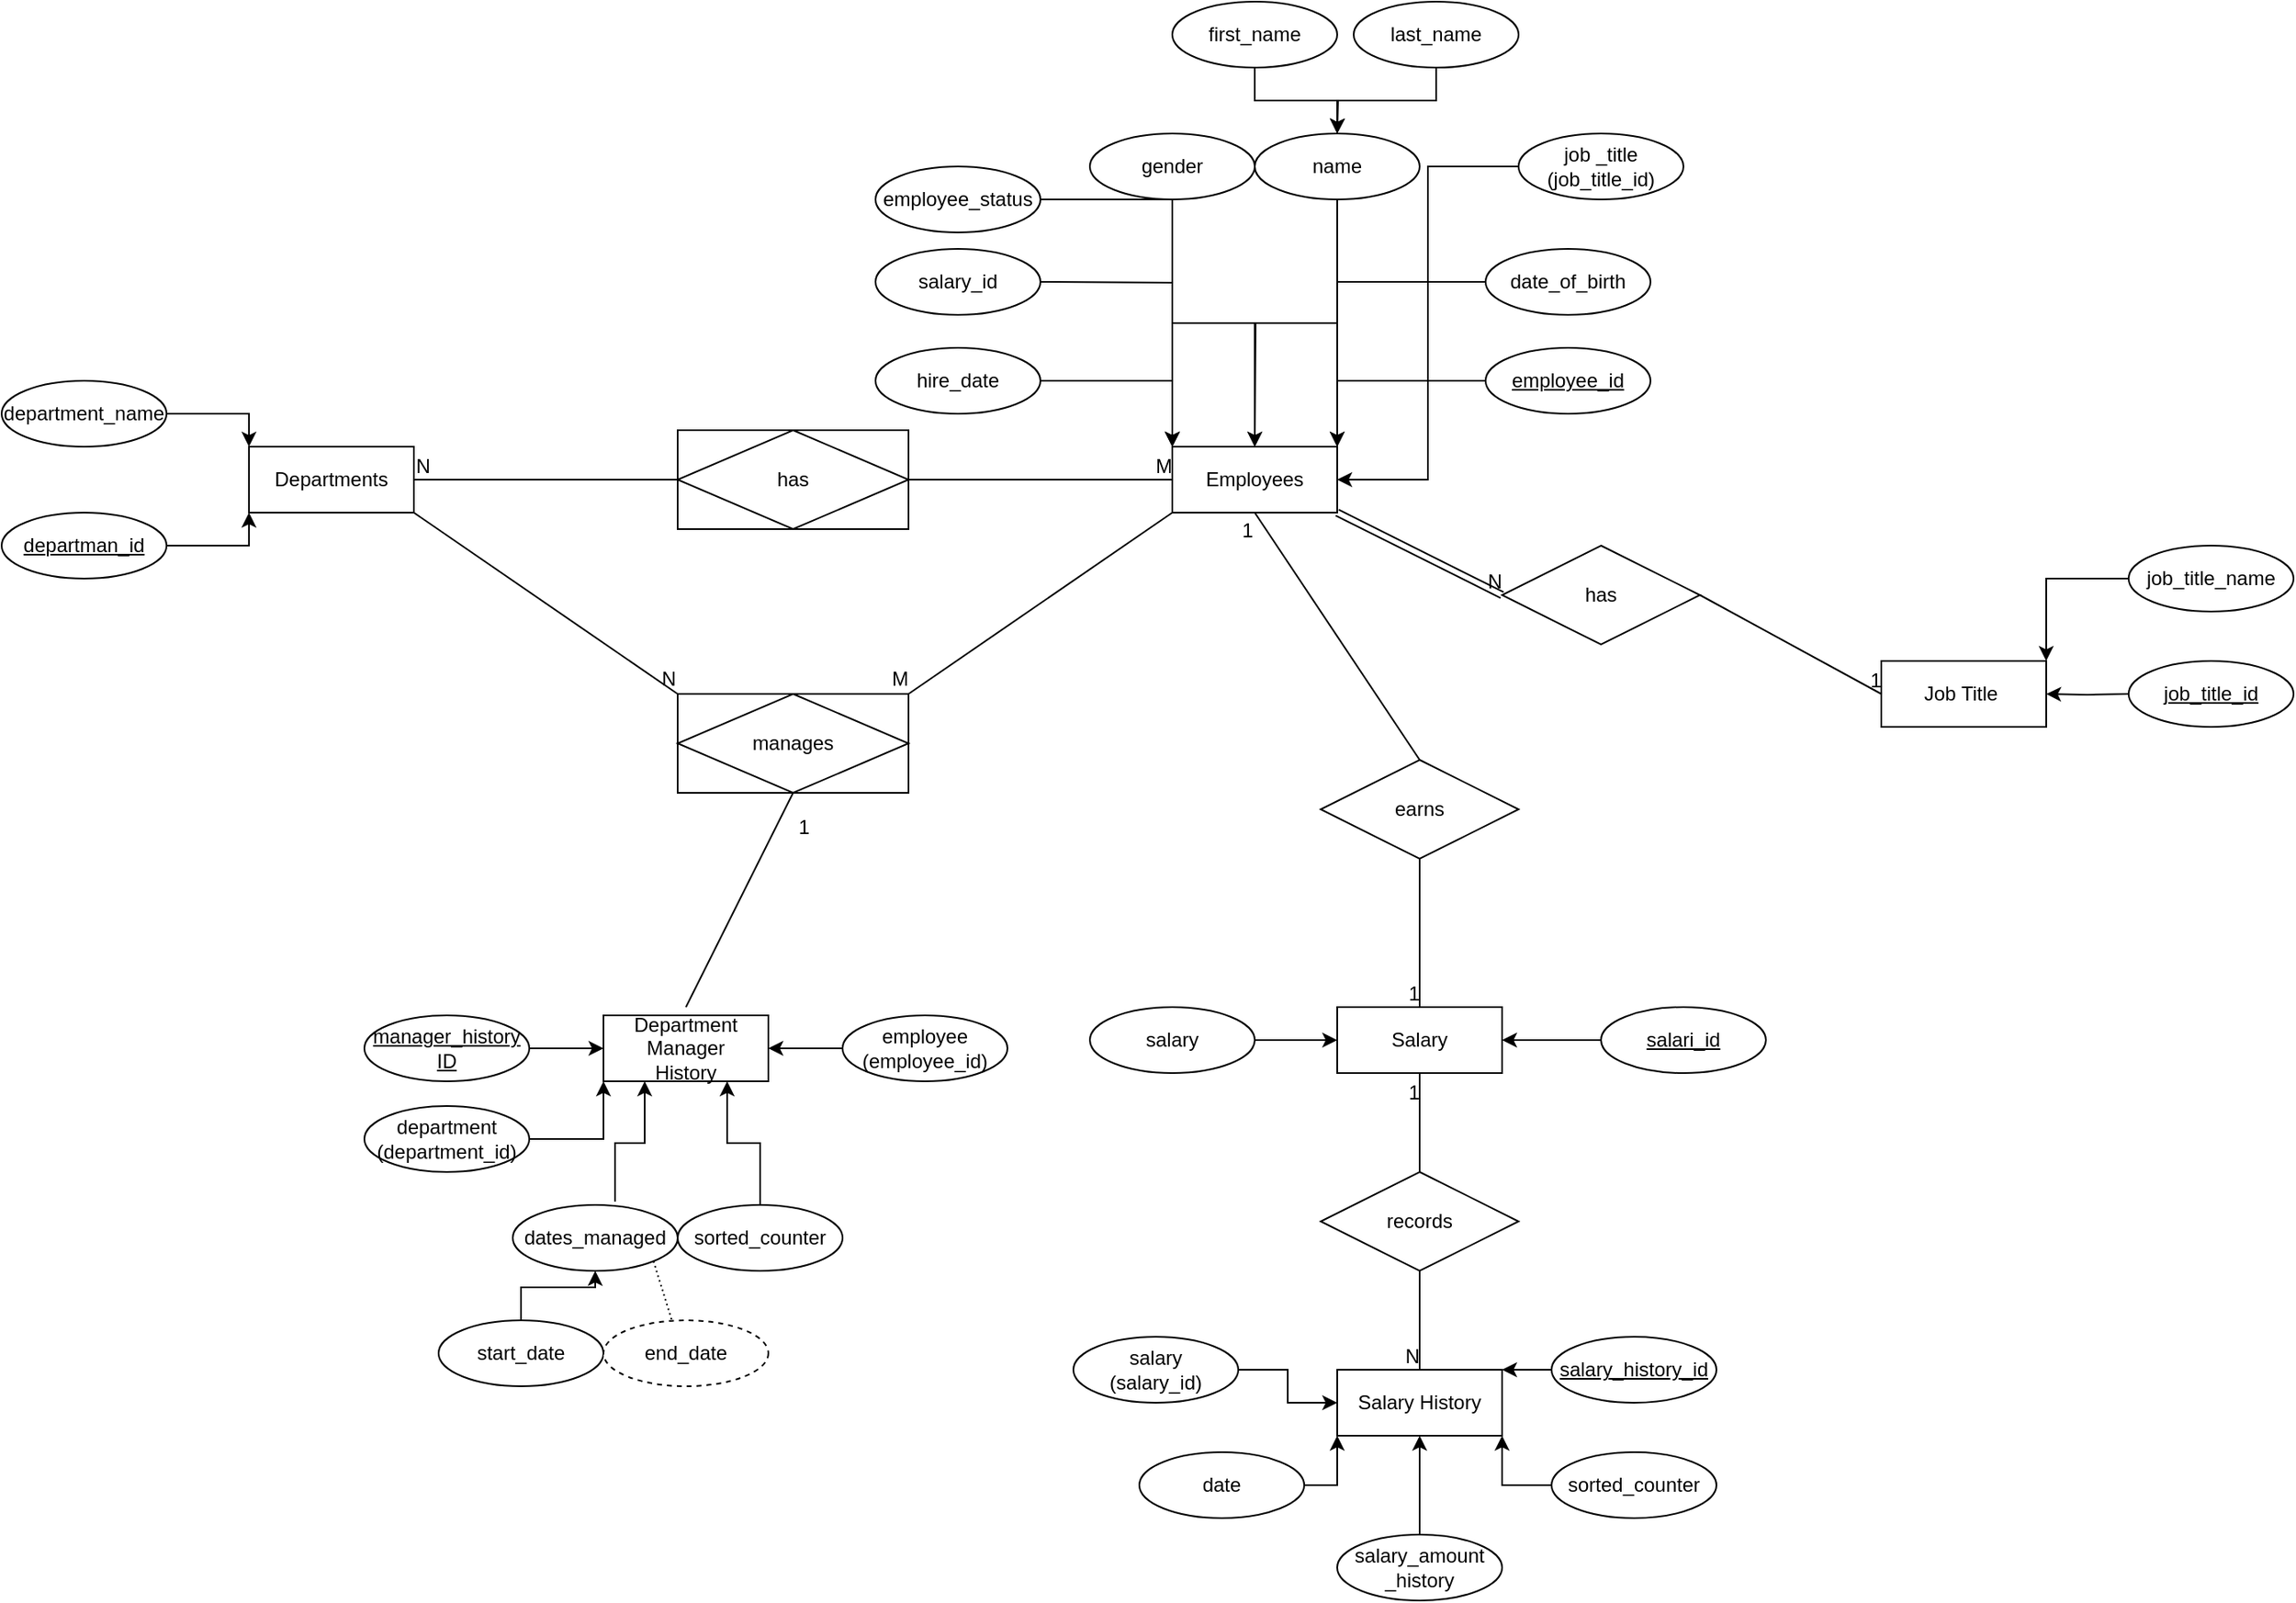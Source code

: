 <mxfile version="20.5.1" type="device"><diagram id="R2lEEEUBdFMjLlhIrx00" name="Page-1"><mxGraphModel dx="2330" dy="718" grid="1" gridSize="10" guides="1" tooltips="1" connect="1" arrows="1" fold="1" page="1" pageScale="1" pageWidth="850" pageHeight="1100" math="0" shadow="0" extFonts="Permanent Marker^https://fonts.googleapis.com/css?family=Permanent+Marker"><root><mxCell id="0"/><mxCell id="1" parent="0"/><mxCell id="cFegZurGdh0KWS2F64PT-1" value="Employees" style="whiteSpace=wrap;html=1;align=center;" parent="1" vertex="1"><mxGeometry x="360" y="280" width="100" height="40" as="geometry"/></mxCell><mxCell id="cFegZurGdh0KWS2F64PT-2" value="Job Title&amp;nbsp;" style="whiteSpace=wrap;html=1;align=center;" parent="1" vertex="1"><mxGeometry x="790" y="410" width="100" height="40" as="geometry"/></mxCell><mxCell id="cFegZurGdh0KWS2F64PT-3" value="Departments" style="whiteSpace=wrap;html=1;align=center;" parent="1" vertex="1"><mxGeometry x="-200" y="280" width="100" height="40" as="geometry"/></mxCell><mxCell id="cFegZurGdh0KWS2F64PT-5" value="Salary History" style="whiteSpace=wrap;html=1;align=center;" parent="1" vertex="1"><mxGeometry x="460" y="840" width="100" height="40" as="geometry"/></mxCell><mxCell id="cFegZurGdh0KWS2F64PT-6" value="earns" style="shape=rhombus;perimeter=rhombusPerimeter;whiteSpace=wrap;html=1;align=center;" parent="1" vertex="1"><mxGeometry x="450" y="470" width="120" height="60" as="geometry"/></mxCell><mxCell id="cFegZurGdh0KWS2F64PT-9" value="" style="endArrow=none;html=1;rounded=0;entryX=0.5;entryY=1;entryDx=0;entryDy=0;exitX=0.5;exitY=0;exitDx=0;exitDy=0;" parent="1" source="cFegZurGdh0KWS2F64PT-6" target="cFegZurGdh0KWS2F64PT-1" edge="1"><mxGeometry relative="1" as="geometry"><mxPoint x="340" y="350" as="sourcePoint"/><mxPoint x="500" y="350" as="targetPoint"/></mxGeometry></mxCell><mxCell id="cFegZurGdh0KWS2F64PT-10" value="1" style="resizable=0;html=1;align=right;verticalAlign=bottom;" parent="cFegZurGdh0KWS2F64PT-9" connectable="0" vertex="1"><mxGeometry x="1" relative="1" as="geometry"><mxPoint y="20" as="offset"/></mxGeometry></mxCell><mxCell id="cFegZurGdh0KWS2F64PT-14" style="edgeStyle=orthogonalEdgeStyle;rounded=0;orthogonalLoop=1;jettySize=auto;html=1;entryX=1;entryY=0;entryDx=0;entryDy=0;" parent="1" source="cFegZurGdh0KWS2F64PT-13" target="cFegZurGdh0KWS2F64PT-1" edge="1"><mxGeometry relative="1" as="geometry"/></mxCell><mxCell id="cFegZurGdh0KWS2F64PT-13" value="employee_id" style="ellipse;whiteSpace=wrap;html=1;align=center;fontStyle=4;" parent="1" vertex="1"><mxGeometry x="550" y="220" width="100" height="40" as="geometry"/></mxCell><mxCell id="cFegZurGdh0KWS2F64PT-17" style="edgeStyle=orthogonalEdgeStyle;rounded=0;orthogonalLoop=1;jettySize=auto;html=1;entryX=1;entryY=0;entryDx=0;entryDy=0;" parent="1" source="cFegZurGdh0KWS2F64PT-15" target="cFegZurGdh0KWS2F64PT-1" edge="1"><mxGeometry relative="1" as="geometry"><mxPoint x="460" y="250" as="targetPoint"/></mxGeometry></mxCell><mxCell id="cFegZurGdh0KWS2F64PT-15" value="date_of_birth" style="ellipse;whiteSpace=wrap;html=1;align=center;" parent="1" vertex="1"><mxGeometry x="550" y="160" width="100" height="40" as="geometry"/></mxCell><mxCell id="cFegZurGdh0KWS2F64PT-18" style="edgeStyle=orthogonalEdgeStyle;rounded=0;orthogonalLoop=1;jettySize=auto;html=1;" parent="1" source="cFegZurGdh0KWS2F64PT-16" edge="1"><mxGeometry relative="1" as="geometry"><mxPoint x="410" y="280" as="targetPoint"/></mxGeometry></mxCell><mxCell id="cFegZurGdh0KWS2F64PT-16" value="name" style="ellipse;whiteSpace=wrap;html=1;align=center;" parent="1" vertex="1"><mxGeometry x="410" y="90" width="100" height="40" as="geometry"/></mxCell><mxCell id="cFegZurGdh0KWS2F64PT-20" style="edgeStyle=orthogonalEdgeStyle;rounded=0;orthogonalLoop=1;jettySize=auto;html=1;entryX=0.5;entryY=0;entryDx=0;entryDy=0;" parent="1" source="cFegZurGdh0KWS2F64PT-19" target="cFegZurGdh0KWS2F64PT-1" edge="1"><mxGeometry relative="1" as="geometry"/></mxCell><mxCell id="cFegZurGdh0KWS2F64PT-19" value="gender" style="ellipse;whiteSpace=wrap;html=1;align=center;" parent="1" vertex="1"><mxGeometry x="310" y="90" width="100" height="40" as="geometry"/></mxCell><mxCell id="cFegZurGdh0KWS2F64PT-23" style="edgeStyle=orthogonalEdgeStyle;rounded=0;orthogonalLoop=1;jettySize=auto;html=1;entryX=0;entryY=0;entryDx=0;entryDy=0;" parent="1" target="cFegZurGdh0KWS2F64PT-1" edge="1"><mxGeometry relative="1" as="geometry"><mxPoint x="280" y="180" as="sourcePoint"/></mxGeometry></mxCell><mxCell id="cFegZurGdh0KWS2F64PT-25" style="edgeStyle=orthogonalEdgeStyle;rounded=0;orthogonalLoop=1;jettySize=auto;html=1;entryX=0;entryY=0;entryDx=0;entryDy=0;" parent="1" source="cFegZurGdh0KWS2F64PT-24" target="cFegZurGdh0KWS2F64PT-1" edge="1"><mxGeometry relative="1" as="geometry"/></mxCell><mxCell id="cFegZurGdh0KWS2F64PT-24" value="hire_date" style="ellipse;whiteSpace=wrap;html=1;align=center;" parent="1" vertex="1"><mxGeometry x="180" y="220" width="100" height="40" as="geometry"/></mxCell><mxCell id="cFegZurGdh0KWS2F64PT-29" style="edgeStyle=orthogonalEdgeStyle;rounded=0;orthogonalLoop=1;jettySize=auto;html=1;entryX=1;entryY=0.5;entryDx=0;entryDy=0;" parent="1" target="cFegZurGdh0KWS2F64PT-2" edge="1"><mxGeometry relative="1" as="geometry"><mxPoint x="940" y="430" as="sourcePoint"/></mxGeometry></mxCell><mxCell id="cFegZurGdh0KWS2F64PT-32" value="has" style="shape=rhombus;perimeter=rhombusPerimeter;whiteSpace=wrap;html=1;align=center;" parent="1" vertex="1"><mxGeometry x="560" y="340" width="120" height="60" as="geometry"/></mxCell><mxCell id="cFegZurGdh0KWS2F64PT-34" value="" style="endArrow=none;html=1;rounded=0;entryX=0;entryY=0.5;entryDx=0;entryDy=0;exitX=1;exitY=0.5;exitDx=0;exitDy=0;" parent="1" source="cFegZurGdh0KWS2F64PT-32" target="cFegZurGdh0KWS2F64PT-2" edge="1"><mxGeometry relative="1" as="geometry"><mxPoint x="530" y="350" as="sourcePoint"/><mxPoint x="690" y="350" as="targetPoint"/></mxGeometry></mxCell><mxCell id="cFegZurGdh0KWS2F64PT-35" value="1" style="resizable=0;html=1;align=right;verticalAlign=bottom;" parent="cFegZurGdh0KWS2F64PT-34" connectable="0" vertex="1"><mxGeometry x="1" relative="1" as="geometry"/></mxCell><mxCell id="cFegZurGdh0KWS2F64PT-42" value="job_title_id" style="ellipse;whiteSpace=wrap;html=1;align=center;fontStyle=4;" parent="1" vertex="1"><mxGeometry x="940" y="410" width="100" height="40" as="geometry"/></mxCell><mxCell id="cFegZurGdh0KWS2F64PT-46" style="edgeStyle=orthogonalEdgeStyle;rounded=0;orthogonalLoop=1;jettySize=auto;html=1;entryX=0;entryY=1;entryDx=0;entryDy=0;" parent="1" source="cFegZurGdh0KWS2F64PT-43" target="cFegZurGdh0KWS2F64PT-3" edge="1"><mxGeometry relative="1" as="geometry"/></mxCell><mxCell id="cFegZurGdh0KWS2F64PT-43" value="departman_id" style="ellipse;whiteSpace=wrap;html=1;align=center;fontStyle=4;" parent="1" vertex="1"><mxGeometry x="-350" y="320" width="100" height="40" as="geometry"/></mxCell><mxCell id="cFegZurGdh0KWS2F64PT-45" style="edgeStyle=orthogonalEdgeStyle;rounded=0;orthogonalLoop=1;jettySize=auto;html=1;entryX=0;entryY=0;entryDx=0;entryDy=0;" parent="1" source="cFegZurGdh0KWS2F64PT-44" target="cFegZurGdh0KWS2F64PT-3" edge="1"><mxGeometry relative="1" as="geometry"/></mxCell><mxCell id="cFegZurGdh0KWS2F64PT-44" value="department_name" style="ellipse;whiteSpace=wrap;html=1;align=center;" parent="1" vertex="1"><mxGeometry x="-350" y="240" width="100" height="40" as="geometry"/></mxCell><mxCell id="cFegZurGdh0KWS2F64PT-59" style="edgeStyle=orthogonalEdgeStyle;rounded=0;orthogonalLoop=1;jettySize=auto;html=1;entryX=0;entryY=0.5;entryDx=0;entryDy=0;" parent="1" source="cFegZurGdh0KWS2F64PT-58" target="SvtlpoiM6HYDXhANnNaV-54" edge="1"><mxGeometry relative="1" as="geometry"><mxPoint x="10" y="645" as="targetPoint"/></mxGeometry></mxCell><mxCell id="cFegZurGdh0KWS2F64PT-58" value="manager_history&lt;br&gt;ID" style="ellipse;whiteSpace=wrap;html=1;align=center;fontStyle=4;" parent="1" vertex="1"><mxGeometry x="-130" y="625" width="100" height="40" as="geometry"/></mxCell><mxCell id="cFegZurGdh0KWS2F64PT-61" style="edgeStyle=orthogonalEdgeStyle;rounded=0;orthogonalLoop=1;jettySize=auto;html=1;entryX=0;entryY=1;entryDx=0;entryDy=0;" parent="1" source="cFegZurGdh0KWS2F64PT-60" target="SvtlpoiM6HYDXhANnNaV-54" edge="1"><mxGeometry relative="1" as="geometry"><mxPoint x="10" y="670" as="targetPoint"/></mxGeometry></mxCell><mxCell id="cFegZurGdh0KWS2F64PT-60" value="department&lt;br&gt;(department_id)" style="ellipse;whiteSpace=wrap;html=1;align=center;" parent="1" vertex="1"><mxGeometry x="-130" y="680" width="100" height="40" as="geometry"/></mxCell><mxCell id="cFegZurGdh0KWS2F64PT-66" style="edgeStyle=orthogonalEdgeStyle;rounded=0;orthogonalLoop=1;jettySize=auto;html=1;entryX=0.25;entryY=1;entryDx=0;entryDy=0;exitX=0.62;exitY=-0.05;exitDx=0;exitDy=0;exitPerimeter=0;" parent="1" source="cFegZurGdh0KWS2F64PT-69" target="SvtlpoiM6HYDXhANnNaV-54" edge="1"><mxGeometry relative="1" as="geometry"><mxPoint x="80" y="820" as="sourcePoint"/><mxPoint x="37.5" y="670" as="targetPoint"/></mxGeometry></mxCell><mxCell id="cFegZurGdh0KWS2F64PT-68" style="edgeStyle=orthogonalEdgeStyle;rounded=0;orthogonalLoop=1;jettySize=auto;html=1;entryX=0.5;entryY=1;entryDx=0;entryDy=0;" parent="1" source="cFegZurGdh0KWS2F64PT-65" target="cFegZurGdh0KWS2F64PT-69" edge="1"><mxGeometry relative="1" as="geometry"><mxPoint x="20" y="830" as="targetPoint"/></mxGeometry></mxCell><mxCell id="cFegZurGdh0KWS2F64PT-65" value="start_date" style="ellipse;whiteSpace=wrap;html=1;align=center;" parent="1" vertex="1"><mxGeometry x="-85" y="810" width="100" height="40" as="geometry"/></mxCell><mxCell id="cFegZurGdh0KWS2F64PT-69" value="dates_managed" style="ellipse;whiteSpace=wrap;html=1;align=center;" parent="1" vertex="1"><mxGeometry x="-40" y="740" width="100" height="40" as="geometry"/></mxCell><mxCell id="cFegZurGdh0KWS2F64PT-74" style="edgeStyle=orthogonalEdgeStyle;rounded=0;orthogonalLoop=1;jettySize=auto;html=1;entryX=0.5;entryY=1;entryDx=0;entryDy=0;exitX=0.5;exitY=0;exitDx=0;exitDy=0;" parent="1" source="2goksxOoAQ6TDfe_asTd-1" target="cFegZurGdh0KWS2F64PT-5" edge="1"><mxGeometry relative="1" as="geometry"><mxPoint x="580" y="910" as="sourcePoint"/></mxGeometry></mxCell><mxCell id="cFegZurGdh0KWS2F64PT-75" style="edgeStyle=orthogonalEdgeStyle;rounded=0;orthogonalLoop=1;jettySize=auto;html=1;entryX=0;entryY=1;entryDx=0;entryDy=0;" parent="1" source="cFegZurGdh0KWS2F64PT-72" target="cFegZurGdh0KWS2F64PT-5" edge="1"><mxGeometry relative="1" as="geometry"/></mxCell><mxCell id="cFegZurGdh0KWS2F64PT-72" value="date" style="ellipse;whiteSpace=wrap;html=1;align=center;" parent="1" vertex="1"><mxGeometry x="340" y="890" width="100" height="40" as="geometry"/></mxCell><mxCell id="cFegZurGdh0KWS2F64PT-83" value="" style="endArrow=none;html=1;rounded=0;entryX=0;entryY=0.5;entryDx=0;entryDy=0;exitX=1;exitY=0.5;exitDx=0;exitDy=0;" parent="1" source="SvtlpoiM6HYDXhANnNaV-35" target="cFegZurGdh0KWS2F64PT-1" edge="1"><mxGeometry relative="1" as="geometry"><mxPoint x="170" y="300" as="sourcePoint"/><mxPoint x="400" y="370" as="targetPoint"/></mxGeometry></mxCell><mxCell id="cFegZurGdh0KWS2F64PT-84" value="M" style="resizable=0;html=1;align=right;verticalAlign=bottom;" parent="cFegZurGdh0KWS2F64PT-83" connectable="0" vertex="1"><mxGeometry x="1" relative="1" as="geometry"/></mxCell><mxCell id="cFegZurGdh0KWS2F64PT-85" value="" style="endArrow=none;html=1;rounded=0;entryX=1;entryY=0.5;entryDx=0;entryDy=0;exitX=0;exitY=0.5;exitDx=0;exitDy=0;" parent="1" source="SvtlpoiM6HYDXhANnNaV-35" target="cFegZurGdh0KWS2F64PT-3" edge="1"><mxGeometry relative="1" as="geometry"><mxPoint x="50" y="300" as="sourcePoint"/><mxPoint x="390" y="380" as="targetPoint"/></mxGeometry></mxCell><mxCell id="cFegZurGdh0KWS2F64PT-86" value="N" style="resizable=0;html=1;align=right;verticalAlign=bottom;" parent="cFegZurGdh0KWS2F64PT-85" connectable="0" vertex="1"><mxGeometry x="1" relative="1" as="geometry"><mxPoint x="10" as="offset"/></mxGeometry></mxCell><mxCell id="cFegZurGdh0KWS2F64PT-88" style="edgeStyle=orthogonalEdgeStyle;rounded=0;orthogonalLoop=1;jettySize=auto;html=1;entryX=1;entryY=0;entryDx=0;entryDy=0;" parent="1" source="cFegZurGdh0KWS2F64PT-87" target="cFegZurGdh0KWS2F64PT-2" edge="1"><mxGeometry relative="1" as="geometry"/></mxCell><mxCell id="cFegZurGdh0KWS2F64PT-87" value="job_title_name" style="ellipse;whiteSpace=wrap;html=1;align=center;" parent="1" vertex="1"><mxGeometry x="940" y="340" width="100" height="40" as="geometry"/></mxCell><mxCell id="cFegZurGdh0KWS2F64PT-94" style="edgeStyle=orthogonalEdgeStyle;rounded=0;orthogonalLoop=1;jettySize=auto;html=1;" parent="1" source="cFegZurGdh0KWS2F64PT-91" edge="1"><mxGeometry relative="1" as="geometry"><mxPoint x="460" y="90" as="targetPoint"/></mxGeometry></mxCell><mxCell id="cFegZurGdh0KWS2F64PT-91" value="first_name" style="ellipse;whiteSpace=wrap;html=1;align=center;" parent="1" vertex="1"><mxGeometry x="360" y="10" width="100" height="40" as="geometry"/></mxCell><mxCell id="cFegZurGdh0KWS2F64PT-93" style="edgeStyle=orthogonalEdgeStyle;rounded=0;orthogonalLoop=1;jettySize=auto;html=1;" parent="1" source="cFegZurGdh0KWS2F64PT-92" target="cFegZurGdh0KWS2F64PT-16" edge="1"><mxGeometry relative="1" as="geometry"/></mxCell><mxCell id="cFegZurGdh0KWS2F64PT-92" value="last_name" style="ellipse;whiteSpace=wrap;html=1;align=center;" parent="1" vertex="1"><mxGeometry x="470" y="10" width="100" height="40" as="geometry"/></mxCell><mxCell id="2goksxOoAQ6TDfe_asTd-1" value="salary_amount&lt;br&gt;_history" style="ellipse;whiteSpace=wrap;html=1;align=center;" parent="1" vertex="1"><mxGeometry x="460" y="940" width="100" height="40" as="geometry"/></mxCell><mxCell id="2goksxOoAQ6TDfe_asTd-2" value="" style="shape=link;html=1;rounded=0;entryX=0;entryY=0.5;entryDx=0;entryDy=0;exitX=1;exitY=1;exitDx=0;exitDy=0;" parent="1" source="cFegZurGdh0KWS2F64PT-1" target="cFegZurGdh0KWS2F64PT-32" edge="1"><mxGeometry relative="1" as="geometry"><mxPoint x="260" y="440" as="sourcePoint"/><mxPoint x="420" y="440" as="targetPoint"/></mxGeometry></mxCell><mxCell id="2goksxOoAQ6TDfe_asTd-3" value="N" style="resizable=0;html=1;align=right;verticalAlign=bottom;" parent="2goksxOoAQ6TDfe_asTd-2" connectable="0" vertex="1"><mxGeometry x="1" relative="1" as="geometry"/></mxCell><mxCell id="SvtlpoiM6HYDXhANnNaV-3" style="edgeStyle=orthogonalEdgeStyle;rounded=0;orthogonalLoop=1;jettySize=auto;html=1;entryX=1;entryY=0.5;entryDx=0;entryDy=0;" parent="1" source="SvtlpoiM6HYDXhANnNaV-1" target="cFegZurGdh0KWS2F64PT-1" edge="1"><mxGeometry relative="1" as="geometry"/></mxCell><mxCell id="SvtlpoiM6HYDXhANnNaV-1" value="job _title&lt;br&gt;(job_title_id)" style="ellipse;whiteSpace=wrap;html=1;align=center;" parent="1" vertex="1"><mxGeometry x="570" y="90" width="100" height="40" as="geometry"/></mxCell><mxCell id="SvtlpoiM6HYDXhANnNaV-5" style="edgeStyle=orthogonalEdgeStyle;rounded=0;orthogonalLoop=1;jettySize=auto;html=1;exitX=0;exitY=0.5;exitDx=0;exitDy=0;entryX=1;entryY=0;entryDx=0;entryDy=0;" parent="1" source="SvtlpoiM6HYDXhANnNaV-4" target="cFegZurGdh0KWS2F64PT-5" edge="1"><mxGeometry relative="1" as="geometry"/></mxCell><mxCell id="SvtlpoiM6HYDXhANnNaV-4" value="salary_history_id" style="ellipse;whiteSpace=wrap;html=1;align=center;fontStyle=4;" parent="1" vertex="1"><mxGeometry x="590" y="820" width="100" height="40" as="geometry"/></mxCell><mxCell id="SvtlpoiM6HYDXhANnNaV-8" style="edgeStyle=orthogonalEdgeStyle;rounded=0;orthogonalLoop=1;jettySize=auto;html=1;entryX=1;entryY=1;entryDx=0;entryDy=0;exitX=0;exitY=0.5;exitDx=0;exitDy=0;" parent="1" source="SvtlpoiM6HYDXhANnNaV-14" target="cFegZurGdh0KWS2F64PT-5" edge="1"><mxGeometry relative="1" as="geometry"><mxPoint x="560.0" y="940" as="sourcePoint"/></mxGeometry></mxCell><mxCell id="SvtlpoiM6HYDXhANnNaV-10" value="Salary" style="whiteSpace=wrap;html=1;align=center;" parent="1" vertex="1"><mxGeometry x="460" y="620" width="100" height="40" as="geometry"/></mxCell><mxCell id="SvtlpoiM6HYDXhANnNaV-13" value="salary_id" style="ellipse;whiteSpace=wrap;html=1;align=center;" parent="1" vertex="1"><mxGeometry x="180" y="160" width="100" height="40" as="geometry"/></mxCell><mxCell id="SvtlpoiM6HYDXhANnNaV-14" value="sorted_counter" style="ellipse;whiteSpace=wrap;html=1;align=center;" parent="1" vertex="1"><mxGeometry x="590" y="890" width="100" height="40" as="geometry"/></mxCell><mxCell id="SvtlpoiM6HYDXhANnNaV-16" style="edgeStyle=orthogonalEdgeStyle;rounded=0;orthogonalLoop=1;jettySize=auto;html=1;entryX=0;entryY=0.5;entryDx=0;entryDy=0;" parent="1" source="SvtlpoiM6HYDXhANnNaV-15" target="cFegZurGdh0KWS2F64PT-5" edge="1"><mxGeometry relative="1" as="geometry"/></mxCell><mxCell id="SvtlpoiM6HYDXhANnNaV-15" value="salary&lt;br&gt;(salary_id)" style="ellipse;whiteSpace=wrap;html=1;align=center;" parent="1" vertex="1"><mxGeometry x="300" y="820" width="100" height="40" as="geometry"/></mxCell><mxCell id="SvtlpoiM6HYDXhANnNaV-18" value="" style="endArrow=none;html=1;rounded=0;exitX=0.5;exitY=1;exitDx=0;exitDy=0;entryX=0.5;entryY=0;entryDx=0;entryDy=0;" parent="1" source="cFegZurGdh0KWS2F64PT-6" target="SvtlpoiM6HYDXhANnNaV-10" edge="1"><mxGeometry relative="1" as="geometry"><mxPoint x="450" y="610" as="sourcePoint"/><mxPoint x="610" y="610" as="targetPoint"/></mxGeometry></mxCell><mxCell id="SvtlpoiM6HYDXhANnNaV-19" value="1" style="resizable=0;html=1;align=right;verticalAlign=bottom;" parent="SvtlpoiM6HYDXhANnNaV-18" connectable="0" vertex="1"><mxGeometry x="1" relative="1" as="geometry"/></mxCell><mxCell id="SvtlpoiM6HYDXhANnNaV-22" style="edgeStyle=orthogonalEdgeStyle;rounded=0;orthogonalLoop=1;jettySize=auto;html=1;entryX=0;entryY=0.5;entryDx=0;entryDy=0;" parent="1" source="SvtlpoiM6HYDXhANnNaV-20" target="SvtlpoiM6HYDXhANnNaV-10" edge="1"><mxGeometry relative="1" as="geometry"/></mxCell><mxCell id="SvtlpoiM6HYDXhANnNaV-20" value="salary" style="ellipse;whiteSpace=wrap;html=1;align=center;" parent="1" vertex="1"><mxGeometry x="310" y="620" width="100" height="40" as="geometry"/></mxCell><mxCell id="SvtlpoiM6HYDXhANnNaV-23" style="edgeStyle=orthogonalEdgeStyle;rounded=0;orthogonalLoop=1;jettySize=auto;html=1;entryX=1;entryY=0.5;entryDx=0;entryDy=0;" parent="1" source="SvtlpoiM6HYDXhANnNaV-21" target="SvtlpoiM6HYDXhANnNaV-10" edge="1"><mxGeometry relative="1" as="geometry"/></mxCell><mxCell id="SvtlpoiM6HYDXhANnNaV-21" value="salari_id" style="ellipse;whiteSpace=wrap;html=1;align=center;fontStyle=4;" parent="1" vertex="1"><mxGeometry x="620" y="620" width="100" height="40" as="geometry"/></mxCell><mxCell id="SvtlpoiM6HYDXhANnNaV-24" value="records" style="shape=rhombus;perimeter=rhombusPerimeter;whiteSpace=wrap;html=1;align=center;" parent="1" vertex="1"><mxGeometry x="450" y="720" width="120" height="60" as="geometry"/></mxCell><mxCell id="SvtlpoiM6HYDXhANnNaV-25" value="" style="endArrow=none;html=1;rounded=0;entryX=0.5;entryY=1;entryDx=0;entryDy=0;exitX=0.5;exitY=0;exitDx=0;exitDy=0;" parent="1" source="SvtlpoiM6HYDXhANnNaV-24" target="SvtlpoiM6HYDXhANnNaV-10" edge="1"><mxGeometry relative="1" as="geometry"><mxPoint x="420" y="690" as="sourcePoint"/><mxPoint x="580" y="690" as="targetPoint"/></mxGeometry></mxCell><mxCell id="SvtlpoiM6HYDXhANnNaV-26" value="1" style="resizable=0;html=1;align=right;verticalAlign=bottom;" parent="SvtlpoiM6HYDXhANnNaV-25" connectable="0" vertex="1"><mxGeometry x="1" relative="1" as="geometry"><mxPoint y="20" as="offset"/></mxGeometry></mxCell><mxCell id="SvtlpoiM6HYDXhANnNaV-27" value="" style="endArrow=none;html=1;rounded=0;entryX=0.5;entryY=0;entryDx=0;entryDy=0;exitX=0.5;exitY=1;exitDx=0;exitDy=0;" parent="1" source="SvtlpoiM6HYDXhANnNaV-24" target="cFegZurGdh0KWS2F64PT-5" edge="1"><mxGeometry relative="1" as="geometry"><mxPoint x="420" y="690" as="sourcePoint"/><mxPoint x="580" y="690" as="targetPoint"/></mxGeometry></mxCell><mxCell id="SvtlpoiM6HYDXhANnNaV-28" value="N" style="resizable=0;html=1;align=right;verticalAlign=bottom;" parent="SvtlpoiM6HYDXhANnNaV-27" connectable="0" vertex="1"><mxGeometry x="1" relative="1" as="geometry"/></mxCell><mxCell id="SvtlpoiM6HYDXhANnNaV-35" value="has" style="shape=associativeEntity;whiteSpace=wrap;html=1;align=center;" parent="1" vertex="1"><mxGeometry x="60" y="270" width="140" height="60" as="geometry"/></mxCell><mxCell id="SvtlpoiM6HYDXhANnNaV-37" value="manages" style="shape=associativeEntity;whiteSpace=wrap;html=1;align=center;" parent="1" vertex="1"><mxGeometry x="60" y="430" width="140" height="60" as="geometry"/></mxCell><mxCell id="SvtlpoiM6HYDXhANnNaV-38" value="" style="endArrow=none;html=1;rounded=0;exitX=1;exitY=1;exitDx=0;exitDy=0;entryX=0;entryY=0;entryDx=0;entryDy=0;" parent="1" source="cFegZurGdh0KWS2F64PT-3" target="SvtlpoiM6HYDXhANnNaV-37" edge="1"><mxGeometry relative="1" as="geometry"><mxPoint x="-100" y="330" as="sourcePoint"/><mxPoint x="130" y="520" as="targetPoint"/></mxGeometry></mxCell><mxCell id="SvtlpoiM6HYDXhANnNaV-39" value="N" style="resizable=0;html=1;align=right;verticalAlign=bottom;" parent="SvtlpoiM6HYDXhANnNaV-38" connectable="0" vertex="1"><mxGeometry x="1" relative="1" as="geometry"/></mxCell><mxCell id="SvtlpoiM6HYDXhANnNaV-40" value="" style="endArrow=none;html=1;rounded=0;exitX=0;exitY=1;exitDx=0;exitDy=0;entryX=1;entryY=0;entryDx=0;entryDy=0;" parent="1" source="cFegZurGdh0KWS2F64PT-1" target="SvtlpoiM6HYDXhANnNaV-37" edge="1"><mxGeometry relative="1" as="geometry"><mxPoint x="-30" y="520" as="sourcePoint"/><mxPoint x="130" y="520" as="targetPoint"/></mxGeometry></mxCell><mxCell id="SvtlpoiM6HYDXhANnNaV-41" value="M" style="resizable=0;html=1;align=right;verticalAlign=bottom;" parent="SvtlpoiM6HYDXhANnNaV-40" connectable="0" vertex="1"><mxGeometry x="1" relative="1" as="geometry"/></mxCell><mxCell id="SvtlpoiM6HYDXhANnNaV-42" value="" style="endArrow=none;html=1;rounded=0;dashed=1;dashPattern=1 2;exitX=1;exitY=1;exitDx=0;exitDy=0;entryX=0.413;entryY=-0.013;entryDx=0;entryDy=0;entryPerimeter=0;" parent="1" source="cFegZurGdh0KWS2F64PT-69" edge="1"><mxGeometry relative="1" as="geometry"><mxPoint x="130" y="730" as="sourcePoint"/><mxPoint x="56.3" y="809.48" as="targetPoint"/></mxGeometry></mxCell><mxCell id="SvtlpoiM6HYDXhANnNaV-46" style="edgeStyle=orthogonalEdgeStyle;rounded=0;orthogonalLoop=1;jettySize=auto;html=1;entryX=0.75;entryY=1;entryDx=0;entryDy=0;" parent="1" source="SvtlpoiM6HYDXhANnNaV-45" target="SvtlpoiM6HYDXhANnNaV-54" edge="1"><mxGeometry relative="1" as="geometry"><mxPoint x="92.5" y="670" as="targetPoint"/></mxGeometry></mxCell><mxCell id="SvtlpoiM6HYDXhANnNaV-45" value="sorted_counter" style="ellipse;whiteSpace=wrap;html=1;align=center;" parent="1" vertex="1"><mxGeometry x="60" y="740" width="100" height="40" as="geometry"/></mxCell><mxCell id="SvtlpoiM6HYDXhANnNaV-48" style="edgeStyle=orthogonalEdgeStyle;rounded=0;orthogonalLoop=1;jettySize=auto;html=1;entryX=1;entryY=0.5;entryDx=0;entryDy=0;" parent="1" source="SvtlpoiM6HYDXhANnNaV-47" target="SvtlpoiM6HYDXhANnNaV-54" edge="1"><mxGeometry relative="1" as="geometry"><mxPoint x="110" y="645" as="targetPoint"/></mxGeometry></mxCell><mxCell id="SvtlpoiM6HYDXhANnNaV-47" value="employee&lt;br&gt;(employee_id)" style="ellipse;whiteSpace=wrap;html=1;align=center;" parent="1" vertex="1"><mxGeometry x="160" y="625" width="100" height="40" as="geometry"/></mxCell><mxCell id="SvtlpoiM6HYDXhANnNaV-52" value="" style="endArrow=none;html=1;rounded=0;entryX=0.5;entryY=1;entryDx=0;entryDy=0;exitX=0.5;exitY=0;exitDx=0;exitDy=0;" parent="1" target="SvtlpoiM6HYDXhANnNaV-37" edge="1"><mxGeometry relative="1" as="geometry"><mxPoint x="65" y="620" as="sourcePoint"/><mxPoint x="240" y="580" as="targetPoint"/></mxGeometry></mxCell><mxCell id="SvtlpoiM6HYDXhANnNaV-53" value="1" style="resizable=0;html=1;align=right;verticalAlign=bottom;" parent="SvtlpoiM6HYDXhANnNaV-52" connectable="0" vertex="1"><mxGeometry x="1" relative="1" as="geometry"><mxPoint x="10" y="30" as="offset"/></mxGeometry></mxCell><mxCell id="SvtlpoiM6HYDXhANnNaV-54" value="Department&lt;br&gt;Manager&lt;br&gt;History" style="whiteSpace=wrap;html=1;align=center;" parent="1" vertex="1"><mxGeometry x="15" y="625" width="100" height="40" as="geometry"/></mxCell><mxCell id="SvtlpoiM6HYDXhANnNaV-55" value="end_date" style="ellipse;whiteSpace=wrap;html=1;align=center;dashed=1;" parent="1" vertex="1"><mxGeometry x="15" y="810" width="100" height="40" as="geometry"/></mxCell><mxCell id="44Zoy5eTBzJAmMmh5Umw-2" style="edgeStyle=orthogonalEdgeStyle;rounded=0;orthogonalLoop=1;jettySize=auto;html=1;entryX=0;entryY=0;entryDx=0;entryDy=0;" edge="1" parent="1" source="44Zoy5eTBzJAmMmh5Umw-1" target="cFegZurGdh0KWS2F64PT-1"><mxGeometry relative="1" as="geometry"/></mxCell><mxCell id="44Zoy5eTBzJAmMmh5Umw-1" value="employee_status" style="ellipse;whiteSpace=wrap;html=1;align=center;" vertex="1" parent="1"><mxGeometry x="180" y="110" width="100" height="40" as="geometry"/></mxCell></root></mxGraphModel></diagram></mxfile>